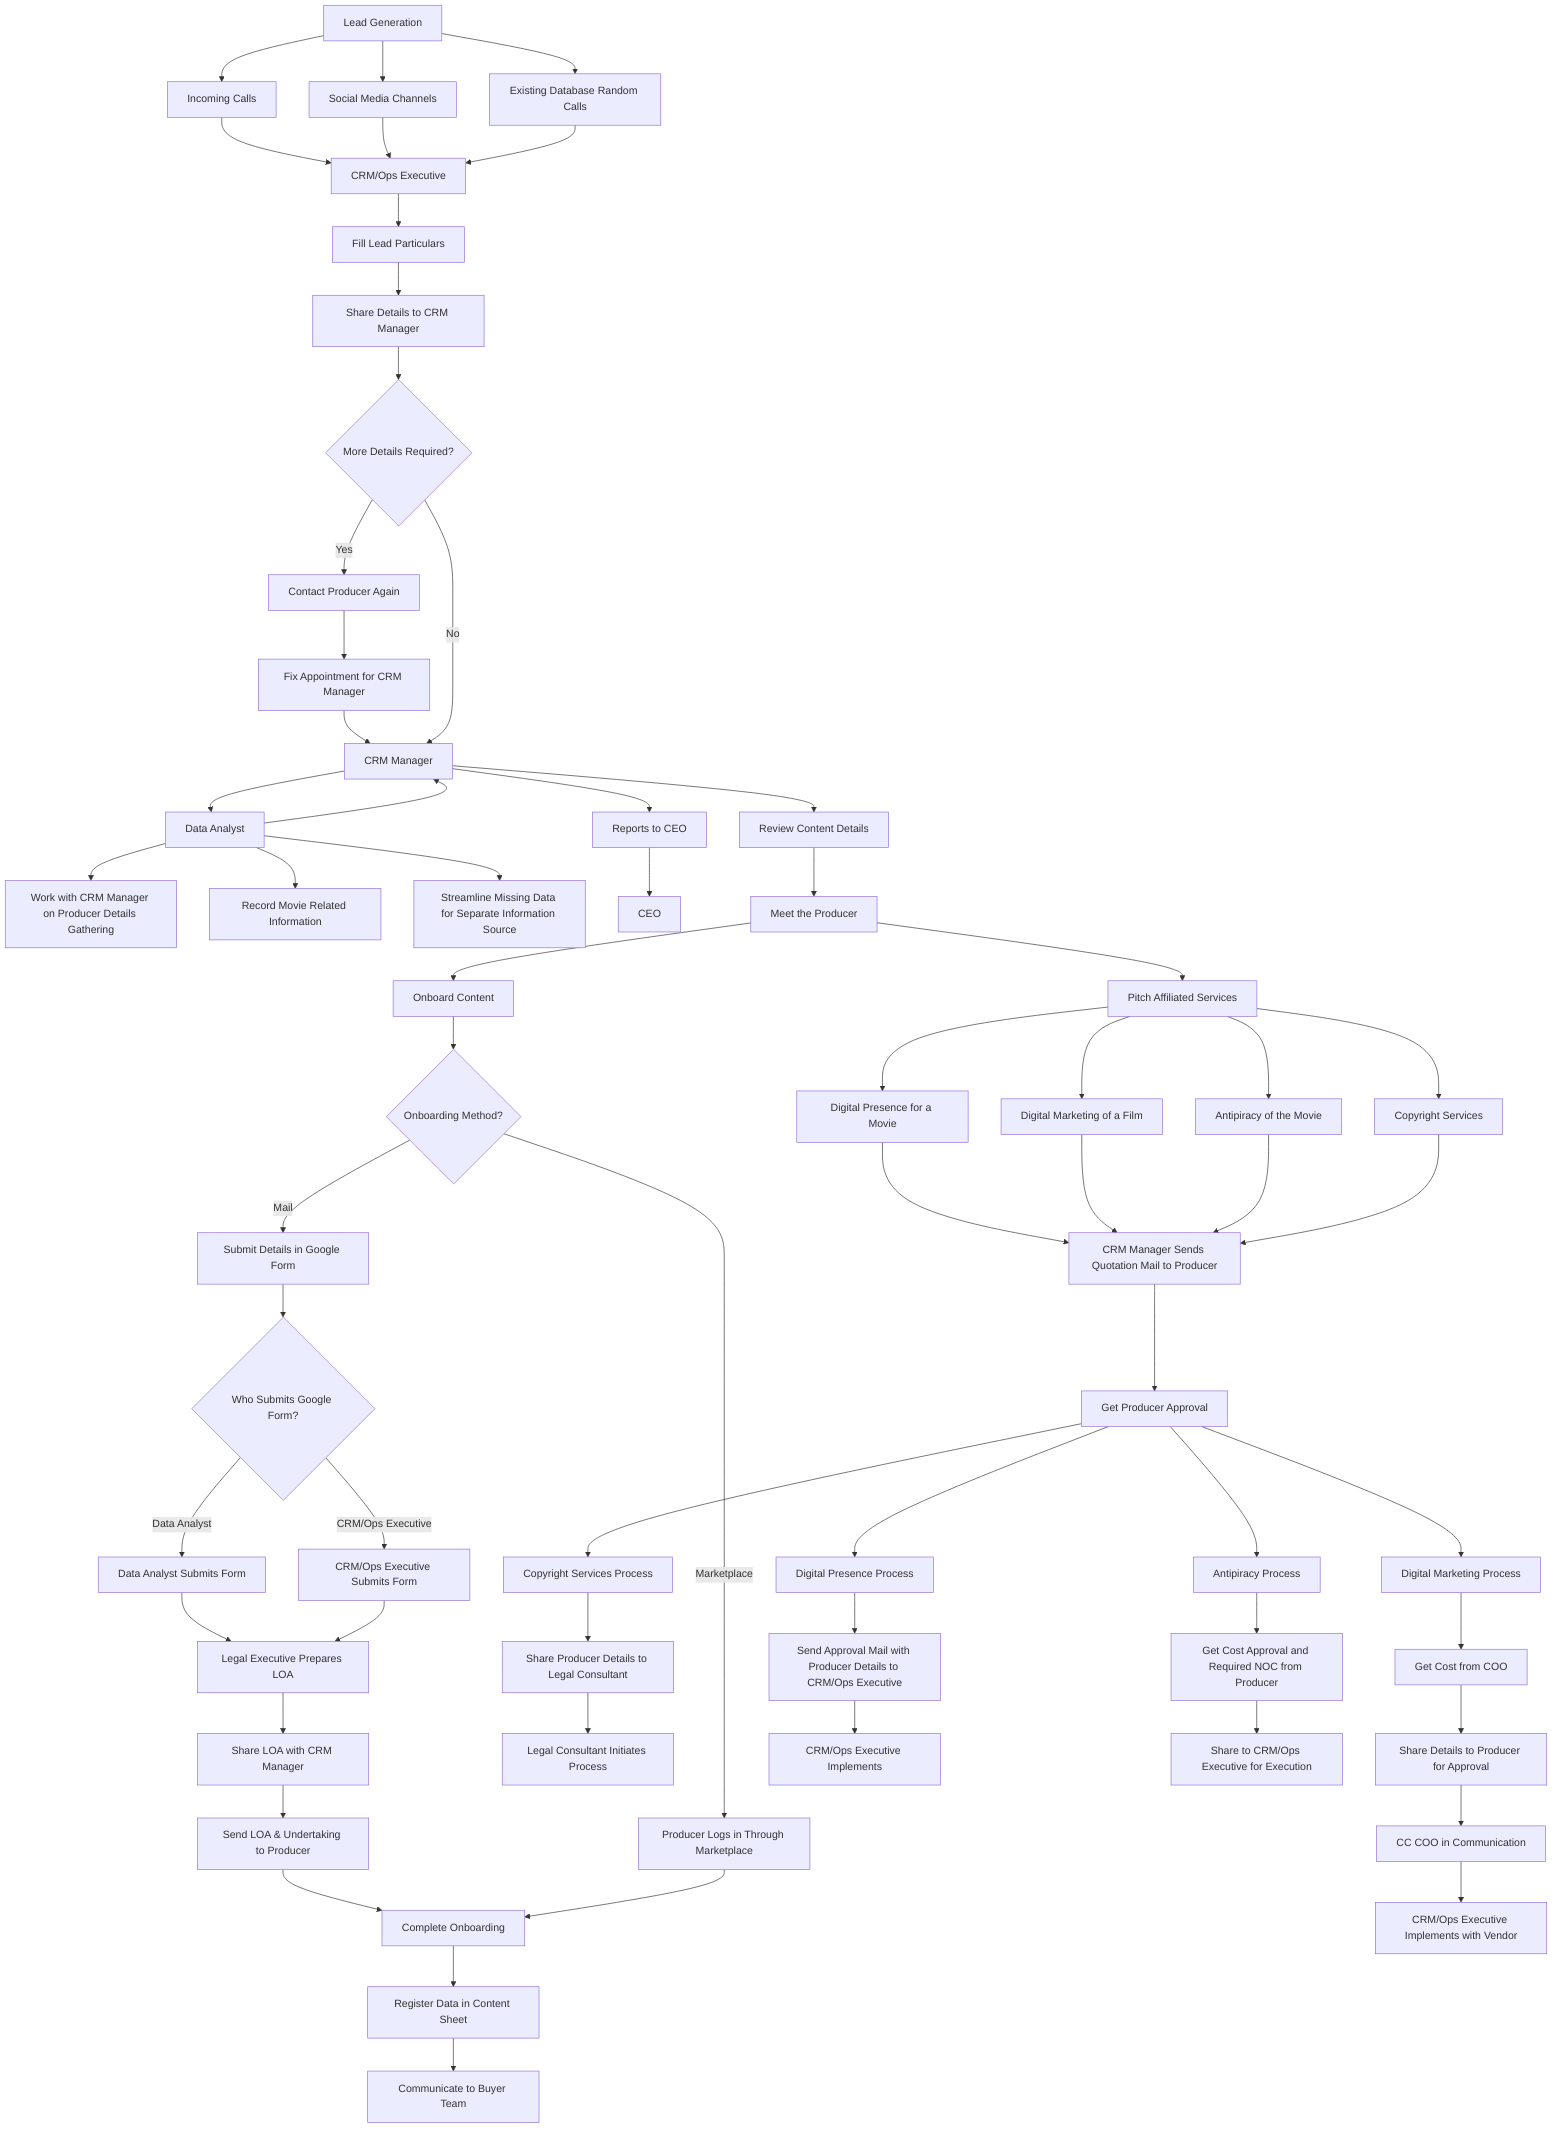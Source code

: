 flowchart TD
    %% Lead Generation Process
    A[Lead Generation] --> A1[Incoming Calls]
    A --> A2[Social Media Channels]
    A --> A3[Existing Database Random Calls]

    A1 --> B[CRM/Ops Executive]
    A2 --> B
    A3 --> B

    B --> C[Fill Lead Particulars]
    C --> D[Share Details to CRM Manager]

    D --> E{More Details Required?}
    E -->|Yes| F[Contact Producer Again]
    F --> G[Fix Appointment for CRM Manager]
    G --> H[CRM Manager]
    E -->|No| H

    %% Data Analyst Role
    H --> DA[Data Analyst]
    DA --> H
    DA --> DA1[Work with CRM Manager on Producer Details Gathering]
    DA --> DA2[Record Movie Related Information]
    DA --> DA3[Streamline Missing Data for Separate Information Source]

    %% CRM Manager Reports to CEO
    H --> RPT[Reports to CEO]
    RPT --> CEO[CEO]

    %% Core Process
    H --> I[Review Content Details]
    I --> J[Meet the Producer]
    J --> K[Onboard Content]

    K --> L{Onboarding Method?}
    L -->|Marketplace| M[Producer Logs in Through Marketplace]
    L -->|Mail| N[Submit Details in Google Form]

    N --> N1{Who Submits Google Form?}
    N1 -->|Data Analyst| N2[Data Analyst Submits Form]
    N1 -->|CRM/Ops Executive| N3[CRM/Ops Executive Submits Form]

    N2 --> O[Legal Executive Prepares LOA]
    N3 --> O
    O --> P[Share LOA with CRM Manager]
    P --> Q[Send LOA & Undertaking to Producer]
    Q --> R[Complete Onboarding]
    M --> R

    R --> S[Register Data in Content Sheet]
    S --> T[Communicate to Buyer Team]

    %% Affiliated Services Process
    J --> AF[Pitch Affiliated Services]
    AF --> AF1[Digital Presence for a Movie]
    AF --> AF2[Digital Marketing of a Film]
    AF --> AF3[Antipiracy of the Movie]
    AF --> AF4[Copyright Services]

    %% Send Quotation and Approval Process
    AF1 --> QA[CRM Manager Sends Quotation Mail to Producer]
    AF2 --> QA
    AF3 --> QA
    AF4 --> QA

    QA --> APP[Get Producer Approval]

    %% Service-specific Processes After Approval
    APP --> PROC1[Copyright Services Process]
    PROC1 --> CP1[Share Producer Details to Legal Consultant]
    CP1 --> CP2[Legal Consultant Initiates Process]

    APP --> PROC2[Digital Marketing Process]
    PROC2 --> DM1[Get Cost from COO]
    DM1 --> DM2[Share Details to Producer for Approval]
    DM2 --> DM3[CC COO in Communication]
    DM3 --> DM4[CRM/Ops Executive Implements with Vendor]

    APP --> PROC3[Digital Presence Process]
    PROC3 --> DP1[Send Approval Mail with Producer Details to CRM/Ops Executive]
    DP1 --> DP2[CRM/Ops Executive Implements]

    APP --> PROC4[Antipiracy Process]
    PROC4 --> AP1[Get Cost Approval and Required NOC from Producer]
    AP1 --> AP2[Share to CRM/Ops Executive for Execution]